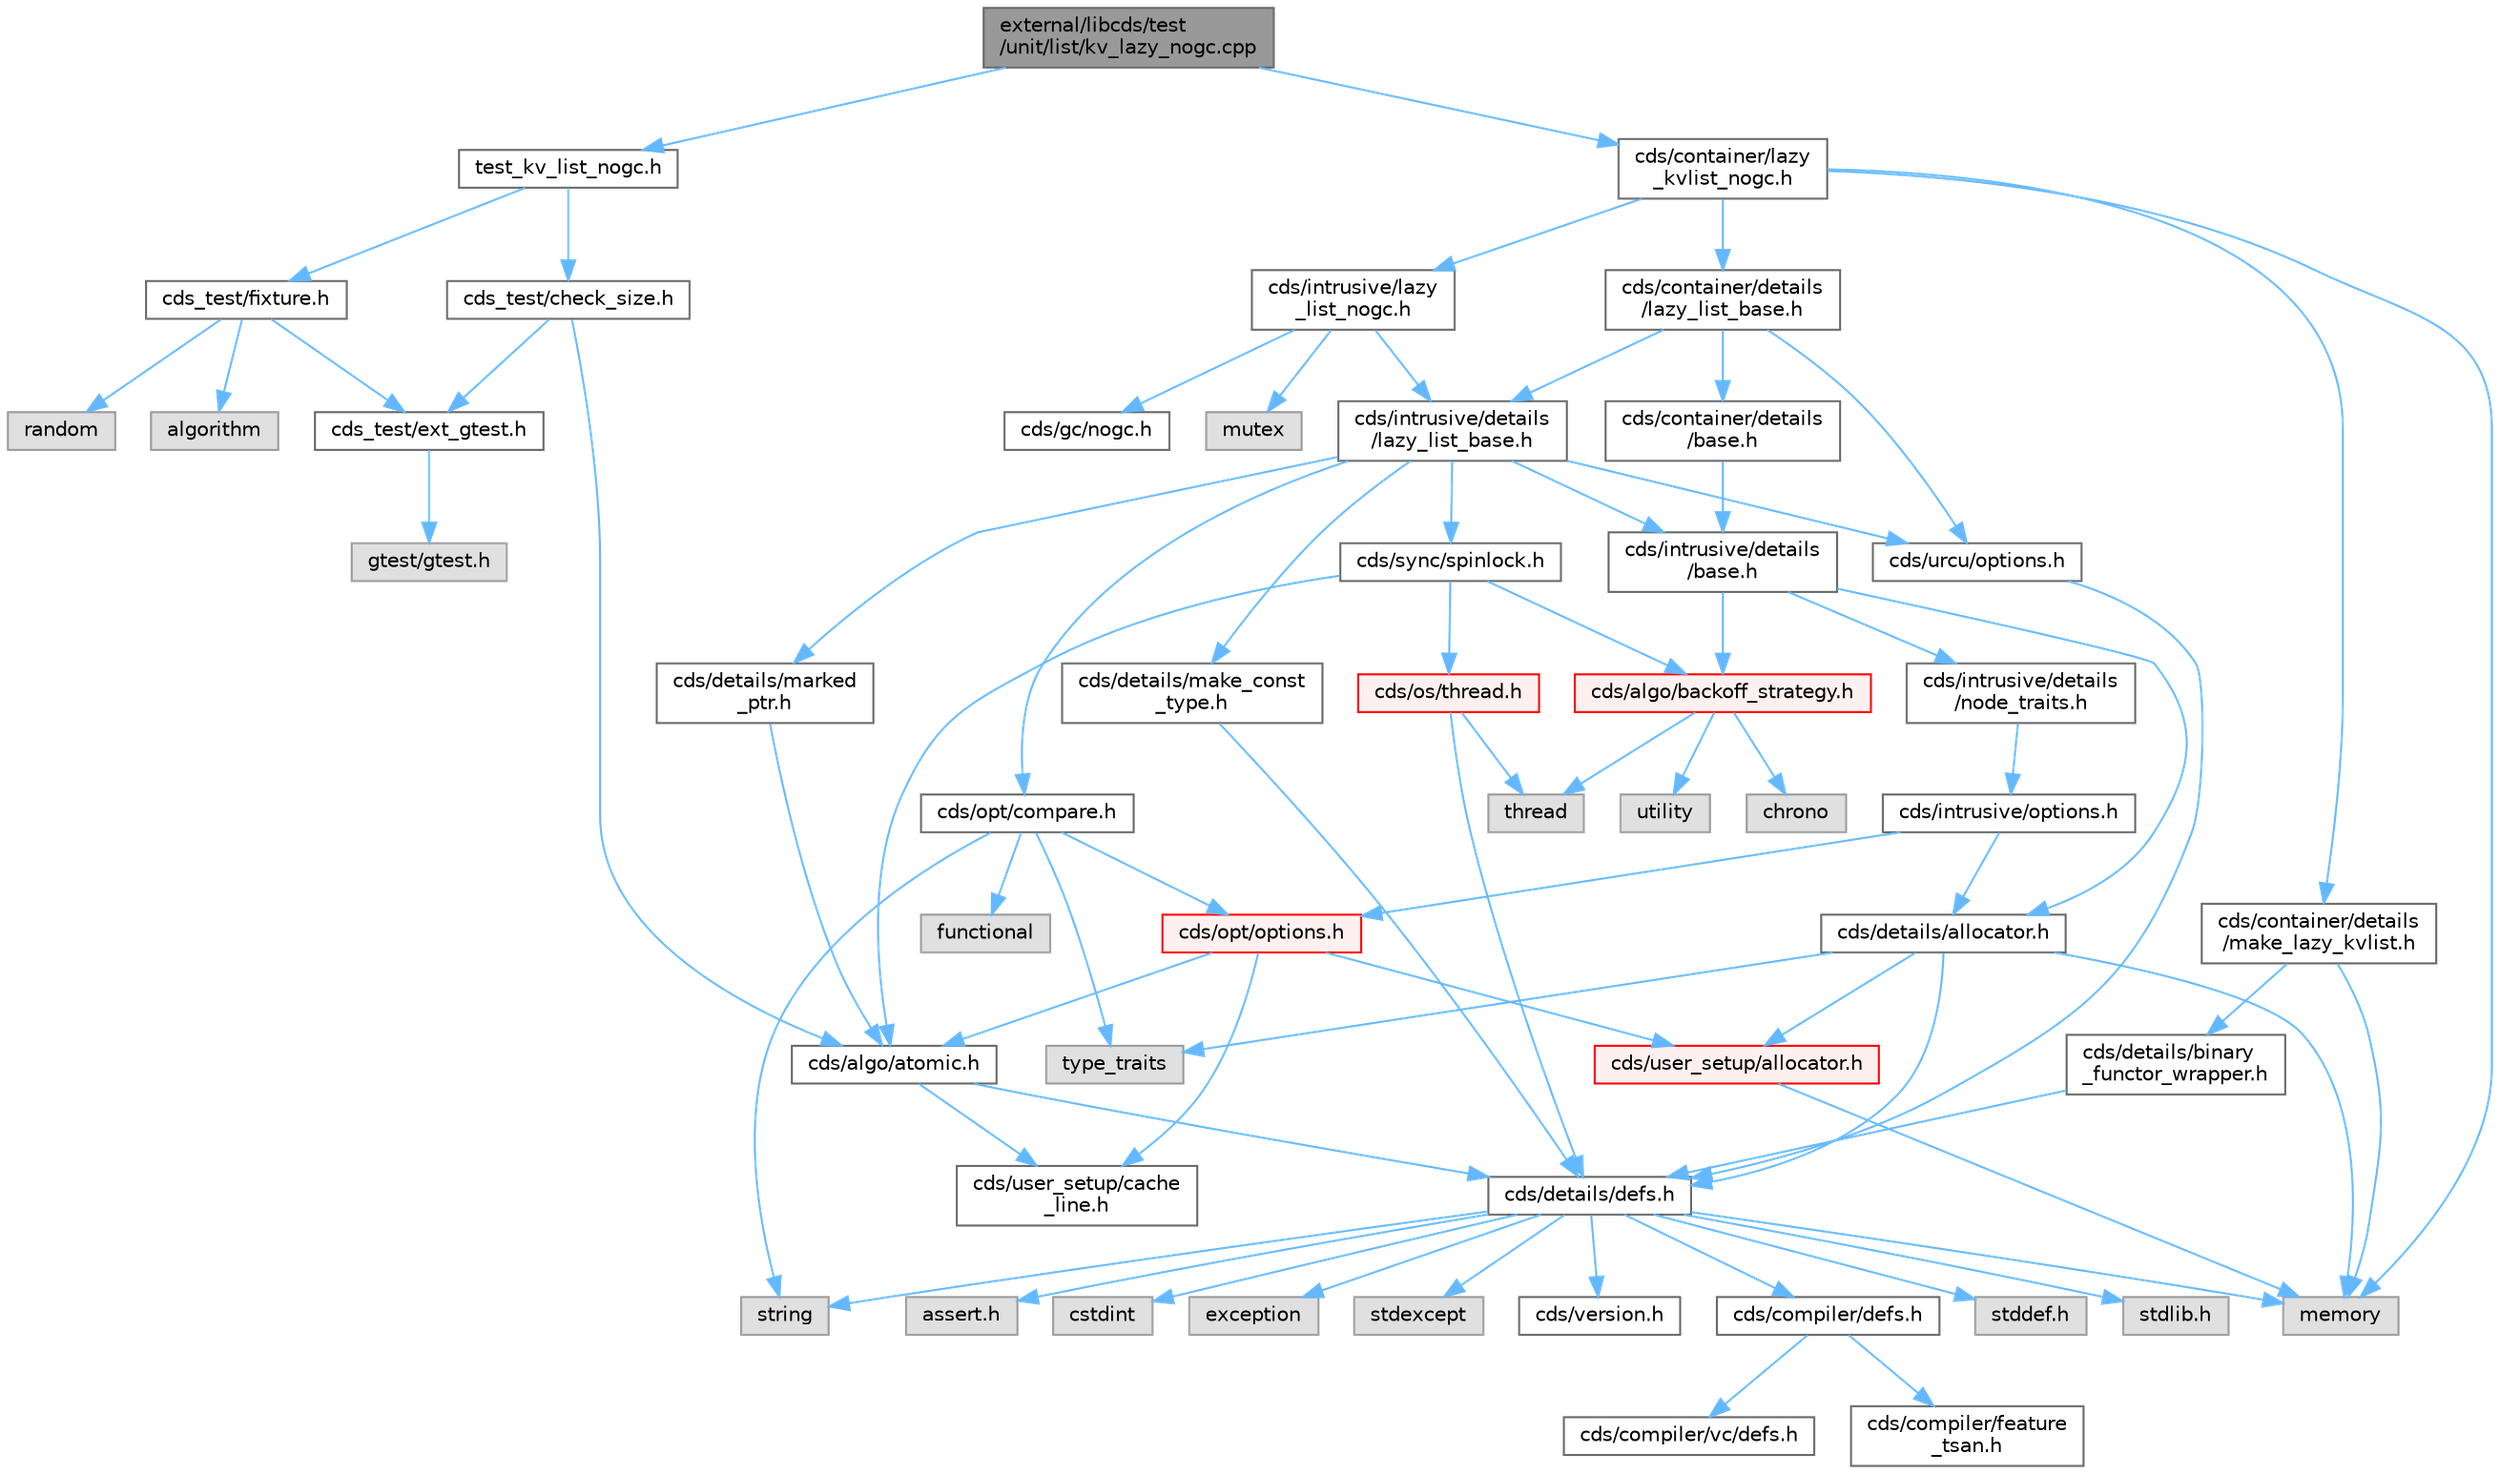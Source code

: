 digraph "external/libcds/test/unit/list/kv_lazy_nogc.cpp"
{
 // LATEX_PDF_SIZE
  bgcolor="transparent";
  edge [fontname=Helvetica,fontsize=10,labelfontname=Helvetica,labelfontsize=10];
  node [fontname=Helvetica,fontsize=10,shape=box,height=0.2,width=0.4];
  Node1 [id="Node000001",label="external/libcds/test\l/unit/list/kv_lazy_nogc.cpp",height=0.2,width=0.4,color="gray40", fillcolor="grey60", style="filled", fontcolor="black",tooltip=" "];
  Node1 -> Node2 [id="edge74_Node000001_Node000002",color="steelblue1",style="solid",tooltip=" "];
  Node2 [id="Node000002",label="test_kv_list_nogc.h",height=0.2,width=0.4,color="grey40", fillcolor="white", style="filled",URL="$test__kv__list__nogc_8h.html",tooltip=" "];
  Node2 -> Node3 [id="edge75_Node000002_Node000003",color="steelblue1",style="solid",tooltip=" "];
  Node3 [id="Node000003",label="cds_test/check_size.h",height=0.2,width=0.4,color="grey40", fillcolor="white", style="filled",URL="$check__size_8h.html",tooltip=" "];
  Node3 -> Node4 [id="edge76_Node000003_Node000004",color="steelblue1",style="solid",tooltip=" "];
  Node4 [id="Node000004",label="cds_test/ext_gtest.h",height=0.2,width=0.4,color="grey40", fillcolor="white", style="filled",URL="$ext__gtest_8h.html",tooltip=" "];
  Node4 -> Node5 [id="edge77_Node000004_Node000005",color="steelblue1",style="solid",tooltip=" "];
  Node5 [id="Node000005",label="gtest/gtest.h",height=0.2,width=0.4,color="grey60", fillcolor="#E0E0E0", style="filled",tooltip=" "];
  Node3 -> Node6 [id="edge78_Node000003_Node000006",color="steelblue1",style="solid",tooltip=" "];
  Node6 [id="Node000006",label="cds/algo/atomic.h",height=0.2,width=0.4,color="grey40", fillcolor="white", style="filled",URL="$external_2libcds_2cds_2algo_2atomic_8h.html",tooltip=" "];
  Node6 -> Node7 [id="edge79_Node000006_Node000007",color="steelblue1",style="solid",tooltip=" "];
  Node7 [id="Node000007",label="cds/details/defs.h",height=0.2,width=0.4,color="grey40", fillcolor="white", style="filled",URL="$details_2defs_8h.html",tooltip=" "];
  Node7 -> Node8 [id="edge80_Node000007_Node000008",color="steelblue1",style="solid",tooltip=" "];
  Node8 [id="Node000008",label="stddef.h",height=0.2,width=0.4,color="grey60", fillcolor="#E0E0E0", style="filled",tooltip=" "];
  Node7 -> Node9 [id="edge81_Node000007_Node000009",color="steelblue1",style="solid",tooltip=" "];
  Node9 [id="Node000009",label="stdlib.h",height=0.2,width=0.4,color="grey60", fillcolor="#E0E0E0", style="filled",tooltip=" "];
  Node7 -> Node10 [id="edge82_Node000007_Node000010",color="steelblue1",style="solid",tooltip=" "];
  Node10 [id="Node000010",label="assert.h",height=0.2,width=0.4,color="grey60", fillcolor="#E0E0E0", style="filled",tooltip=" "];
  Node7 -> Node11 [id="edge83_Node000007_Node000011",color="steelblue1",style="solid",tooltip=" "];
  Node11 [id="Node000011",label="cstdint",height=0.2,width=0.4,color="grey60", fillcolor="#E0E0E0", style="filled",tooltip=" "];
  Node7 -> Node12 [id="edge84_Node000007_Node000012",color="steelblue1",style="solid",tooltip=" "];
  Node12 [id="Node000012",label="exception",height=0.2,width=0.4,color="grey60", fillcolor="#E0E0E0", style="filled",tooltip=" "];
  Node7 -> Node13 [id="edge85_Node000007_Node000013",color="steelblue1",style="solid",tooltip=" "];
  Node13 [id="Node000013",label="stdexcept",height=0.2,width=0.4,color="grey60", fillcolor="#E0E0E0", style="filled",tooltip=" "];
  Node7 -> Node14 [id="edge86_Node000007_Node000014",color="steelblue1",style="solid",tooltip=" "];
  Node14 [id="Node000014",label="string",height=0.2,width=0.4,color="grey60", fillcolor="#E0E0E0", style="filled",tooltip=" "];
  Node7 -> Node15 [id="edge87_Node000007_Node000015",color="steelblue1",style="solid",tooltip=" "];
  Node15 [id="Node000015",label="memory",height=0.2,width=0.4,color="grey60", fillcolor="#E0E0E0", style="filled",tooltip=" "];
  Node7 -> Node16 [id="edge88_Node000007_Node000016",color="steelblue1",style="solid",tooltip=" "];
  Node16 [id="Node000016",label="cds/version.h",height=0.2,width=0.4,color="grey40", fillcolor="white", style="filled",URL="$external_2libcds_2cds_2version_8h.html",tooltip=" "];
  Node7 -> Node17 [id="edge89_Node000007_Node000017",color="steelblue1",style="solid",tooltip=" "];
  Node17 [id="Node000017",label="cds/compiler/defs.h",height=0.2,width=0.4,color="grey40", fillcolor="white", style="filled",URL="$compiler_2defs_8h.html",tooltip=" "];
  Node17 -> Node18 [id="edge90_Node000017_Node000018",color="steelblue1",style="solid",tooltip=" "];
  Node18 [id="Node000018",label="cds/compiler/vc/defs.h",height=0.2,width=0.4,color="grey40", fillcolor="white", style="filled",URL="$compiler_2vc_2defs_8h.html",tooltip=" "];
  Node17 -> Node19 [id="edge91_Node000017_Node000019",color="steelblue1",style="solid",tooltip=" "];
  Node19 [id="Node000019",label="cds/compiler/feature\l_tsan.h",height=0.2,width=0.4,color="grey40", fillcolor="white", style="filled",URL="$feature__tsan_8h.html",tooltip=" "];
  Node6 -> Node20 [id="edge92_Node000006_Node000020",color="steelblue1",style="solid",tooltip=" "];
  Node20 [id="Node000020",label="cds/user_setup/cache\l_line.h",height=0.2,width=0.4,color="grey40", fillcolor="white", style="filled",URL="$cache__line_8h.html",tooltip="Cache-line size definition"];
  Node2 -> Node21 [id="edge93_Node000002_Node000021",color="steelblue1",style="solid",tooltip=" "];
  Node21 [id="Node000021",label="cds_test/fixture.h",height=0.2,width=0.4,color="grey40", fillcolor="white", style="filled",URL="$fixture_8h.html",tooltip=" "];
  Node21 -> Node4 [id="edge94_Node000021_Node000004",color="steelblue1",style="solid",tooltip=" "];
  Node21 -> Node22 [id="edge95_Node000021_Node000022",color="steelblue1",style="solid",tooltip=" "];
  Node22 [id="Node000022",label="algorithm",height=0.2,width=0.4,color="grey60", fillcolor="#E0E0E0", style="filled",tooltip=" "];
  Node21 -> Node23 [id="edge96_Node000021_Node000023",color="steelblue1",style="solid",tooltip=" "];
  Node23 [id="Node000023",label="random",height=0.2,width=0.4,color="grey60", fillcolor="#E0E0E0", style="filled",tooltip=" "];
  Node1 -> Node24 [id="edge97_Node000001_Node000024",color="steelblue1",style="solid",tooltip=" "];
  Node24 [id="Node000024",label="cds/container/lazy\l_kvlist_nogc.h",height=0.2,width=0.4,color="grey40", fillcolor="white", style="filled",URL="$lazy__kvlist__nogc_8h.html",tooltip=" "];
  Node24 -> Node15 [id="edge98_Node000024_Node000015",color="steelblue1",style="solid",tooltip=" "];
  Node24 -> Node25 [id="edge99_Node000024_Node000025",color="steelblue1",style="solid",tooltip=" "];
  Node25 [id="Node000025",label="cds/container/details\l/lazy_list_base.h",height=0.2,width=0.4,color="grey40", fillcolor="white", style="filled",URL="$container_2details_2lazy__list__base_8h.html",tooltip=" "];
  Node25 -> Node26 [id="edge100_Node000025_Node000026",color="steelblue1",style="solid",tooltip=" "];
  Node26 [id="Node000026",label="cds/container/details\l/base.h",height=0.2,width=0.4,color="grey40", fillcolor="white", style="filled",URL="$external_2libcds_2cds_2container_2details_2base_8h.html",tooltip=" "];
  Node26 -> Node27 [id="edge101_Node000026_Node000027",color="steelblue1",style="solid",tooltip=" "];
  Node27 [id="Node000027",label="cds/intrusive/details\l/base.h",height=0.2,width=0.4,color="grey40", fillcolor="white", style="filled",URL="$external_2libcds_2cds_2intrusive_2details_2base_8h.html",tooltip=" "];
  Node27 -> Node28 [id="edge102_Node000027_Node000028",color="steelblue1",style="solid",tooltip=" "];
  Node28 [id="Node000028",label="cds/intrusive/details\l/node_traits.h",height=0.2,width=0.4,color="grey40", fillcolor="white", style="filled",URL="$node__traits_8h.html",tooltip=" "];
  Node28 -> Node29 [id="edge103_Node000028_Node000029",color="steelblue1",style="solid",tooltip=" "];
  Node29 [id="Node000029",label="cds/intrusive/options.h",height=0.2,width=0.4,color="grey40", fillcolor="white", style="filled",URL="$intrusive_2options_8h.html",tooltip=" "];
  Node29 -> Node30 [id="edge104_Node000029_Node000030",color="steelblue1",style="solid",tooltip=" "];
  Node30 [id="Node000030",label="cds/opt/options.h",height=0.2,width=0.4,color="red", fillcolor="#FFF0F0", style="filled",URL="$opt_2options_8h.html",tooltip=" "];
  Node30 -> Node33 [id="edge105_Node000030_Node000033",color="steelblue1",style="solid",tooltip=" "];
  Node33 [id="Node000033",label="cds/user_setup/allocator.h",height=0.2,width=0.4,color="red", fillcolor="#FFF0F0", style="filled",URL="$external_2libcds_2cds_2user__setup_2allocator_8h.html",tooltip="Default implementation of allocator classes."];
  Node33 -> Node15 [id="edge106_Node000033_Node000015",color="steelblue1",style="solid",tooltip=" "];
  Node30 -> Node20 [id="edge107_Node000030_Node000020",color="steelblue1",style="solid",tooltip=" "];
  Node30 -> Node6 [id="edge108_Node000030_Node000006",color="steelblue1",style="solid",tooltip=" "];
  Node29 -> Node48 [id="edge109_Node000029_Node000048",color="steelblue1",style="solid",tooltip=" "];
  Node48 [id="Node000048",label="cds/details/allocator.h",height=0.2,width=0.4,color="grey40", fillcolor="white", style="filled",URL="$external_2libcds_2cds_2details_2allocator_8h.html",tooltip=" "];
  Node48 -> Node49 [id="edge110_Node000048_Node000049",color="steelblue1",style="solid",tooltip=" "];
  Node49 [id="Node000049",label="type_traits",height=0.2,width=0.4,color="grey60", fillcolor="#E0E0E0", style="filled",tooltip=" "];
  Node48 -> Node15 [id="edge111_Node000048_Node000015",color="steelblue1",style="solid",tooltip=" "];
  Node48 -> Node7 [id="edge112_Node000048_Node000007",color="steelblue1",style="solid",tooltip=" "];
  Node48 -> Node33 [id="edge113_Node000048_Node000033",color="steelblue1",style="solid",tooltip=" "];
  Node27 -> Node48 [id="edge114_Node000027_Node000048",color="steelblue1",style="solid",tooltip=" "];
  Node27 -> Node50 [id="edge115_Node000027_Node000050",color="steelblue1",style="solid",tooltip=" "];
  Node50 [id="Node000050",label="cds/algo/backoff_strategy.h",height=0.2,width=0.4,color="red", fillcolor="#FFF0F0", style="filled",URL="$backoff__strategy_8h.html",tooltip=" "];
  Node50 -> Node47 [id="edge116_Node000050_Node000047",color="steelblue1",style="solid",tooltip=" "];
  Node47 [id="Node000047",label="utility",height=0.2,width=0.4,color="grey60", fillcolor="#E0E0E0", style="filled",tooltip=" "];
  Node50 -> Node43 [id="edge117_Node000050_Node000043",color="steelblue1",style="solid",tooltip=" "];
  Node43 [id="Node000043",label="thread",height=0.2,width=0.4,color="grey60", fillcolor="#E0E0E0", style="filled",tooltip=" "];
  Node50 -> Node51 [id="edge118_Node000050_Node000051",color="steelblue1",style="solid",tooltip=" "];
  Node51 [id="Node000051",label="chrono",height=0.2,width=0.4,color="grey60", fillcolor="#E0E0E0", style="filled",tooltip=" "];
  Node25 -> Node54 [id="edge119_Node000025_Node000054",color="steelblue1",style="solid",tooltip=" "];
  Node54 [id="Node000054",label="cds/intrusive/details\l/lazy_list_base.h",height=0.2,width=0.4,color="grey40", fillcolor="white", style="filled",URL="$intrusive_2details_2lazy__list__base_8h.html",tooltip=" "];
  Node54 -> Node27 [id="edge120_Node000054_Node000027",color="steelblue1",style="solid",tooltip=" "];
  Node54 -> Node55 [id="edge121_Node000054_Node000055",color="steelblue1",style="solid",tooltip=" "];
  Node55 [id="Node000055",label="cds/opt/compare.h",height=0.2,width=0.4,color="grey40", fillcolor="white", style="filled",URL="$external_2libcds_2cds_2opt_2compare_8h.html",tooltip=" "];
  Node55 -> Node49 [id="edge122_Node000055_Node000049",color="steelblue1",style="solid",tooltip=" "];
  Node55 -> Node56 [id="edge123_Node000055_Node000056",color="steelblue1",style="solid",tooltip=" "];
  Node56 [id="Node000056",label="functional",height=0.2,width=0.4,color="grey60", fillcolor="#E0E0E0", style="filled",tooltip=" "];
  Node55 -> Node14 [id="edge124_Node000055_Node000014",color="steelblue1",style="solid",tooltip=" "];
  Node55 -> Node30 [id="edge125_Node000055_Node000030",color="steelblue1",style="solid",tooltip=" "];
  Node54 -> Node57 [id="edge126_Node000054_Node000057",color="steelblue1",style="solid",tooltip=" "];
  Node57 [id="Node000057",label="cds/details/marked\l_ptr.h",height=0.2,width=0.4,color="grey40", fillcolor="white", style="filled",URL="$marked__ptr_8h.html",tooltip=" "];
  Node57 -> Node6 [id="edge127_Node000057_Node000006",color="steelblue1",style="solid",tooltip=" "];
  Node54 -> Node58 [id="edge128_Node000054_Node000058",color="steelblue1",style="solid",tooltip=" "];
  Node58 [id="Node000058",label="cds/details/make_const\l_type.h",height=0.2,width=0.4,color="grey40", fillcolor="white", style="filled",URL="$make__const__type_8h.html",tooltip=" "];
  Node58 -> Node7 [id="edge129_Node000058_Node000007",color="steelblue1",style="solid",tooltip=" "];
  Node54 -> Node59 [id="edge130_Node000054_Node000059",color="steelblue1",style="solid",tooltip=" "];
  Node59 [id="Node000059",label="cds/sync/spinlock.h",height=0.2,width=0.4,color="grey40", fillcolor="white", style="filled",URL="$sync_2spinlock_8h.html",tooltip=" "];
  Node59 -> Node6 [id="edge131_Node000059_Node000006",color="steelblue1",style="solid",tooltip=" "];
  Node59 -> Node60 [id="edge132_Node000059_Node000060",color="steelblue1",style="solid",tooltip=" "];
  Node60 [id="Node000060",label="cds/os/thread.h",height=0.2,width=0.4,color="red", fillcolor="#FFF0F0", style="filled",URL="$cds_2os_2thread_8h.html",tooltip=" "];
  Node60 -> Node43 [id="edge133_Node000060_Node000043",color="steelblue1",style="solid",tooltip=" "];
  Node60 -> Node7 [id="edge134_Node000060_Node000007",color="steelblue1",style="solid",tooltip=" "];
  Node59 -> Node50 [id="edge135_Node000059_Node000050",color="steelblue1",style="solid",tooltip=" "];
  Node54 -> Node63 [id="edge136_Node000054_Node000063",color="steelblue1",style="solid",tooltip=" "];
  Node63 [id="Node000063",label="cds/urcu/options.h",height=0.2,width=0.4,color="grey40", fillcolor="white", style="filled",URL="$urcu_2options_8h.html",tooltip=" "];
  Node63 -> Node7 [id="edge137_Node000063_Node000007",color="steelblue1",style="solid",tooltip=" "];
  Node25 -> Node63 [id="edge138_Node000025_Node000063",color="steelblue1",style="solid",tooltip=" "];
  Node24 -> Node64 [id="edge139_Node000024_Node000064",color="steelblue1",style="solid",tooltip=" "];
  Node64 [id="Node000064",label="cds/intrusive/lazy\l_list_nogc.h",height=0.2,width=0.4,color="grey40", fillcolor="white", style="filled",URL="$intrusive_2lazy__list__nogc_8h.html",tooltip=" "];
  Node64 -> Node65 [id="edge140_Node000064_Node000065",color="steelblue1",style="solid",tooltip=" "];
  Node65 [id="Node000065",label="mutex",height=0.2,width=0.4,color="grey60", fillcolor="#E0E0E0", style="filled",tooltip=" "];
  Node64 -> Node54 [id="edge141_Node000064_Node000054",color="steelblue1",style="solid",tooltip=" "];
  Node64 -> Node66 [id="edge142_Node000064_Node000066",color="steelblue1",style="solid",tooltip=" "];
  Node66 [id="Node000066",label="cds/gc/nogc.h",height=0.2,width=0.4,color="grey40", fillcolor="white", style="filled",URL="$nogc_8h.html",tooltip=" "];
  Node24 -> Node67 [id="edge143_Node000024_Node000067",color="steelblue1",style="solid",tooltip=" "];
  Node67 [id="Node000067",label="cds/container/details\l/make_lazy_kvlist.h",height=0.2,width=0.4,color="grey40", fillcolor="white", style="filled",URL="$make__lazy__kvlist_8h.html",tooltip=" "];
  Node67 -> Node68 [id="edge144_Node000067_Node000068",color="steelblue1",style="solid",tooltip=" "];
  Node68 [id="Node000068",label="cds/details/binary\l_functor_wrapper.h",height=0.2,width=0.4,color="grey40", fillcolor="white", style="filled",URL="$binary__functor__wrapper_8h.html",tooltip=" "];
  Node68 -> Node7 [id="edge145_Node000068_Node000007",color="steelblue1",style="solid",tooltip=" "];
  Node67 -> Node15 [id="edge146_Node000067_Node000015",color="steelblue1",style="solid",tooltip=" "];
}
